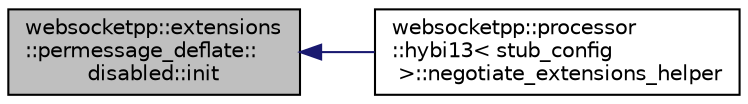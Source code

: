 digraph "websocketpp::extensions::permessage_deflate::disabled::init"
{
  edge [fontname="Helvetica",fontsize="10",labelfontname="Helvetica",labelfontsize="10"];
  node [fontname="Helvetica",fontsize="10",shape=record];
  rankdir="LR";
  Node11 [label="websocketpp::extensions\l::permessage_deflate::\ldisabled::init",height=0.2,width=0.4,color="black", fillcolor="grey75", style="filled", fontcolor="black"];
  Node11 -> Node12 [dir="back",color="midnightblue",fontsize="10",style="solid",fontname="Helvetica"];
  Node12 [label="websocketpp::processor\l::hybi13\< stub_config\l \>::negotiate_extensions_helper",height=0.2,width=0.4,color="black", fillcolor="white", style="filled",URL="$classwebsocketpp_1_1processor_1_1hybi13.html#a2bba499a185aa0219c2389532a332393",tooltip="Extension negotiation helper function. "];
}

